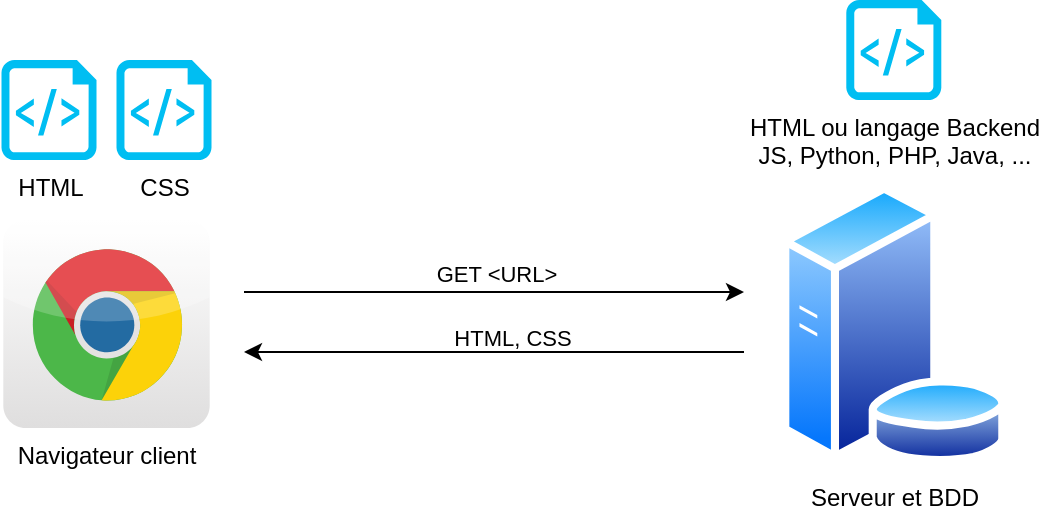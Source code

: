 <mxfile version="26.0.3">
  <diagram name="Page-1" id="h8Pk-Ec_L9b_7ux0lojJ">
    <mxGraphModel dx="702" dy="598" grid="1" gridSize="10" guides="1" tooltips="1" connect="1" arrows="1" fold="1" page="1" pageScale="1" pageWidth="827" pageHeight="1169" background="#ffffff" math="0" shadow="0">
      <root>
        <mxCell id="0" />
        <mxCell id="1" parent="0" />
        <mxCell id="JMQ2rB71Vb1QW5Y3Cyl6-1" value="Navigateur client" style="dashed=0;outlineConnect=0;html=1;align=center;labelPosition=center;verticalLabelPosition=bottom;verticalAlign=top;shape=mxgraph.webicons.chrome;gradientColor=#DFDEDE;labelBackgroundColor=none;fontColor=#000000;" parent="1" vertex="1">
          <mxGeometry x="129.65" y="200" width="103.2" height="104" as="geometry" />
        </mxCell>
        <mxCell id="JMQ2rB71Vb1QW5Y3Cyl6-2" value="Serveur et BDD" style="image;aspect=fixed;perimeter=ellipsePerimeter;html=1;align=center;shadow=0;dashed=0;spacingTop=3;image=img/lib/active_directory/database_server.svg;labelBackgroundColor=none;fontColor=#000000;" parent="1" vertex="1">
          <mxGeometry x="517.5" y="182" width="114.8" height="140" as="geometry" />
        </mxCell>
        <mxCell id="JMQ2rB71Vb1QW5Y3Cyl6-3" value="HTML" style="verticalLabelPosition=bottom;html=1;verticalAlign=top;align=center;strokeColor=none;fillColor=#00BEF2;shape=mxgraph.azure.script_file;pointerEvents=1;labelBackgroundColor=none;fontColor=#000000;" parent="1" vertex="1">
          <mxGeometry x="128.75" y="120" width="47.5" height="50" as="geometry" />
        </mxCell>
        <mxCell id="JMQ2rB71Vb1QW5Y3Cyl6-4" value="CSS" style="verticalLabelPosition=bottom;html=1;verticalAlign=top;align=center;strokeColor=none;fillColor=#00BEF2;shape=mxgraph.azure.script_file;pointerEvents=1;labelBackgroundColor=none;fontColor=#000000;" parent="1" vertex="1">
          <mxGeometry x="186.25" y="120" width="47.5" height="50" as="geometry" />
        </mxCell>
        <mxCell id="JMQ2rB71Vb1QW5Y3Cyl6-10" value="HTML ou l&lt;span style=&quot;background-color: initial;&quot;&gt;angage Backend&lt;/span&gt;&lt;div&gt;&lt;div&gt;JS, Python, PHP, Java, ...&lt;/div&gt;&lt;/div&gt;" style="verticalLabelPosition=bottom;html=1;verticalAlign=top;align=center;strokeColor=none;fillColor=#00BEF2;shape=mxgraph.azure.script_file;pointerEvents=1;labelBackgroundColor=none;fontColor=#000000;" parent="1" vertex="1">
          <mxGeometry x="551.15" y="90" width="47.5" height="50" as="geometry" />
        </mxCell>
        <mxCell id="JMQ2rB71Vb1QW5Y3Cyl6-13" value="GET &amp;lt;URL&amp;gt;" style="endArrow=classic;startArrow=none;html=1;rounded=0;labelBackgroundColor=none;fontColor=#000000;strokeColor=#000000;endFill=1;startFill=0;verticalAlign=bottom;" parent="1" edge="1">
          <mxGeometry x="0.006" width="50" height="50" relative="1" as="geometry">
            <mxPoint x="250" y="236" as="sourcePoint" />
            <mxPoint x="500" y="236" as="targetPoint" />
            <mxPoint as="offset" />
          </mxGeometry>
        </mxCell>
        <mxCell id="kuHtYikfCket1dbk7mqV-1" value="" style="endArrow=none;startArrow=classic;html=1;rounded=0;labelBackgroundColor=none;fontColor=#000000;strokeColor=#000000;endFill=0;startFill=1;" parent="1" edge="1">
          <mxGeometry x="0.006" width="50" height="50" relative="1" as="geometry">
            <mxPoint x="250" y="266" as="sourcePoint" />
            <mxPoint x="500" y="266" as="targetPoint" />
            <mxPoint as="offset" />
          </mxGeometry>
        </mxCell>
        <mxCell id="kuHtYikfCket1dbk7mqV-2" value="HTML, CSS" style="edgeLabel;html=1;align=center;verticalAlign=middle;resizable=0;points=[];labelBackgroundColor=none;fontColor=#000000;" parent="kuHtYikfCket1dbk7mqV-1" vertex="1" connectable="0">
          <mxGeometry x="0.072" y="7" relative="1" as="geometry">
            <mxPoint as="offset" />
          </mxGeometry>
        </mxCell>
      </root>
    </mxGraphModel>
  </diagram>
</mxfile>
